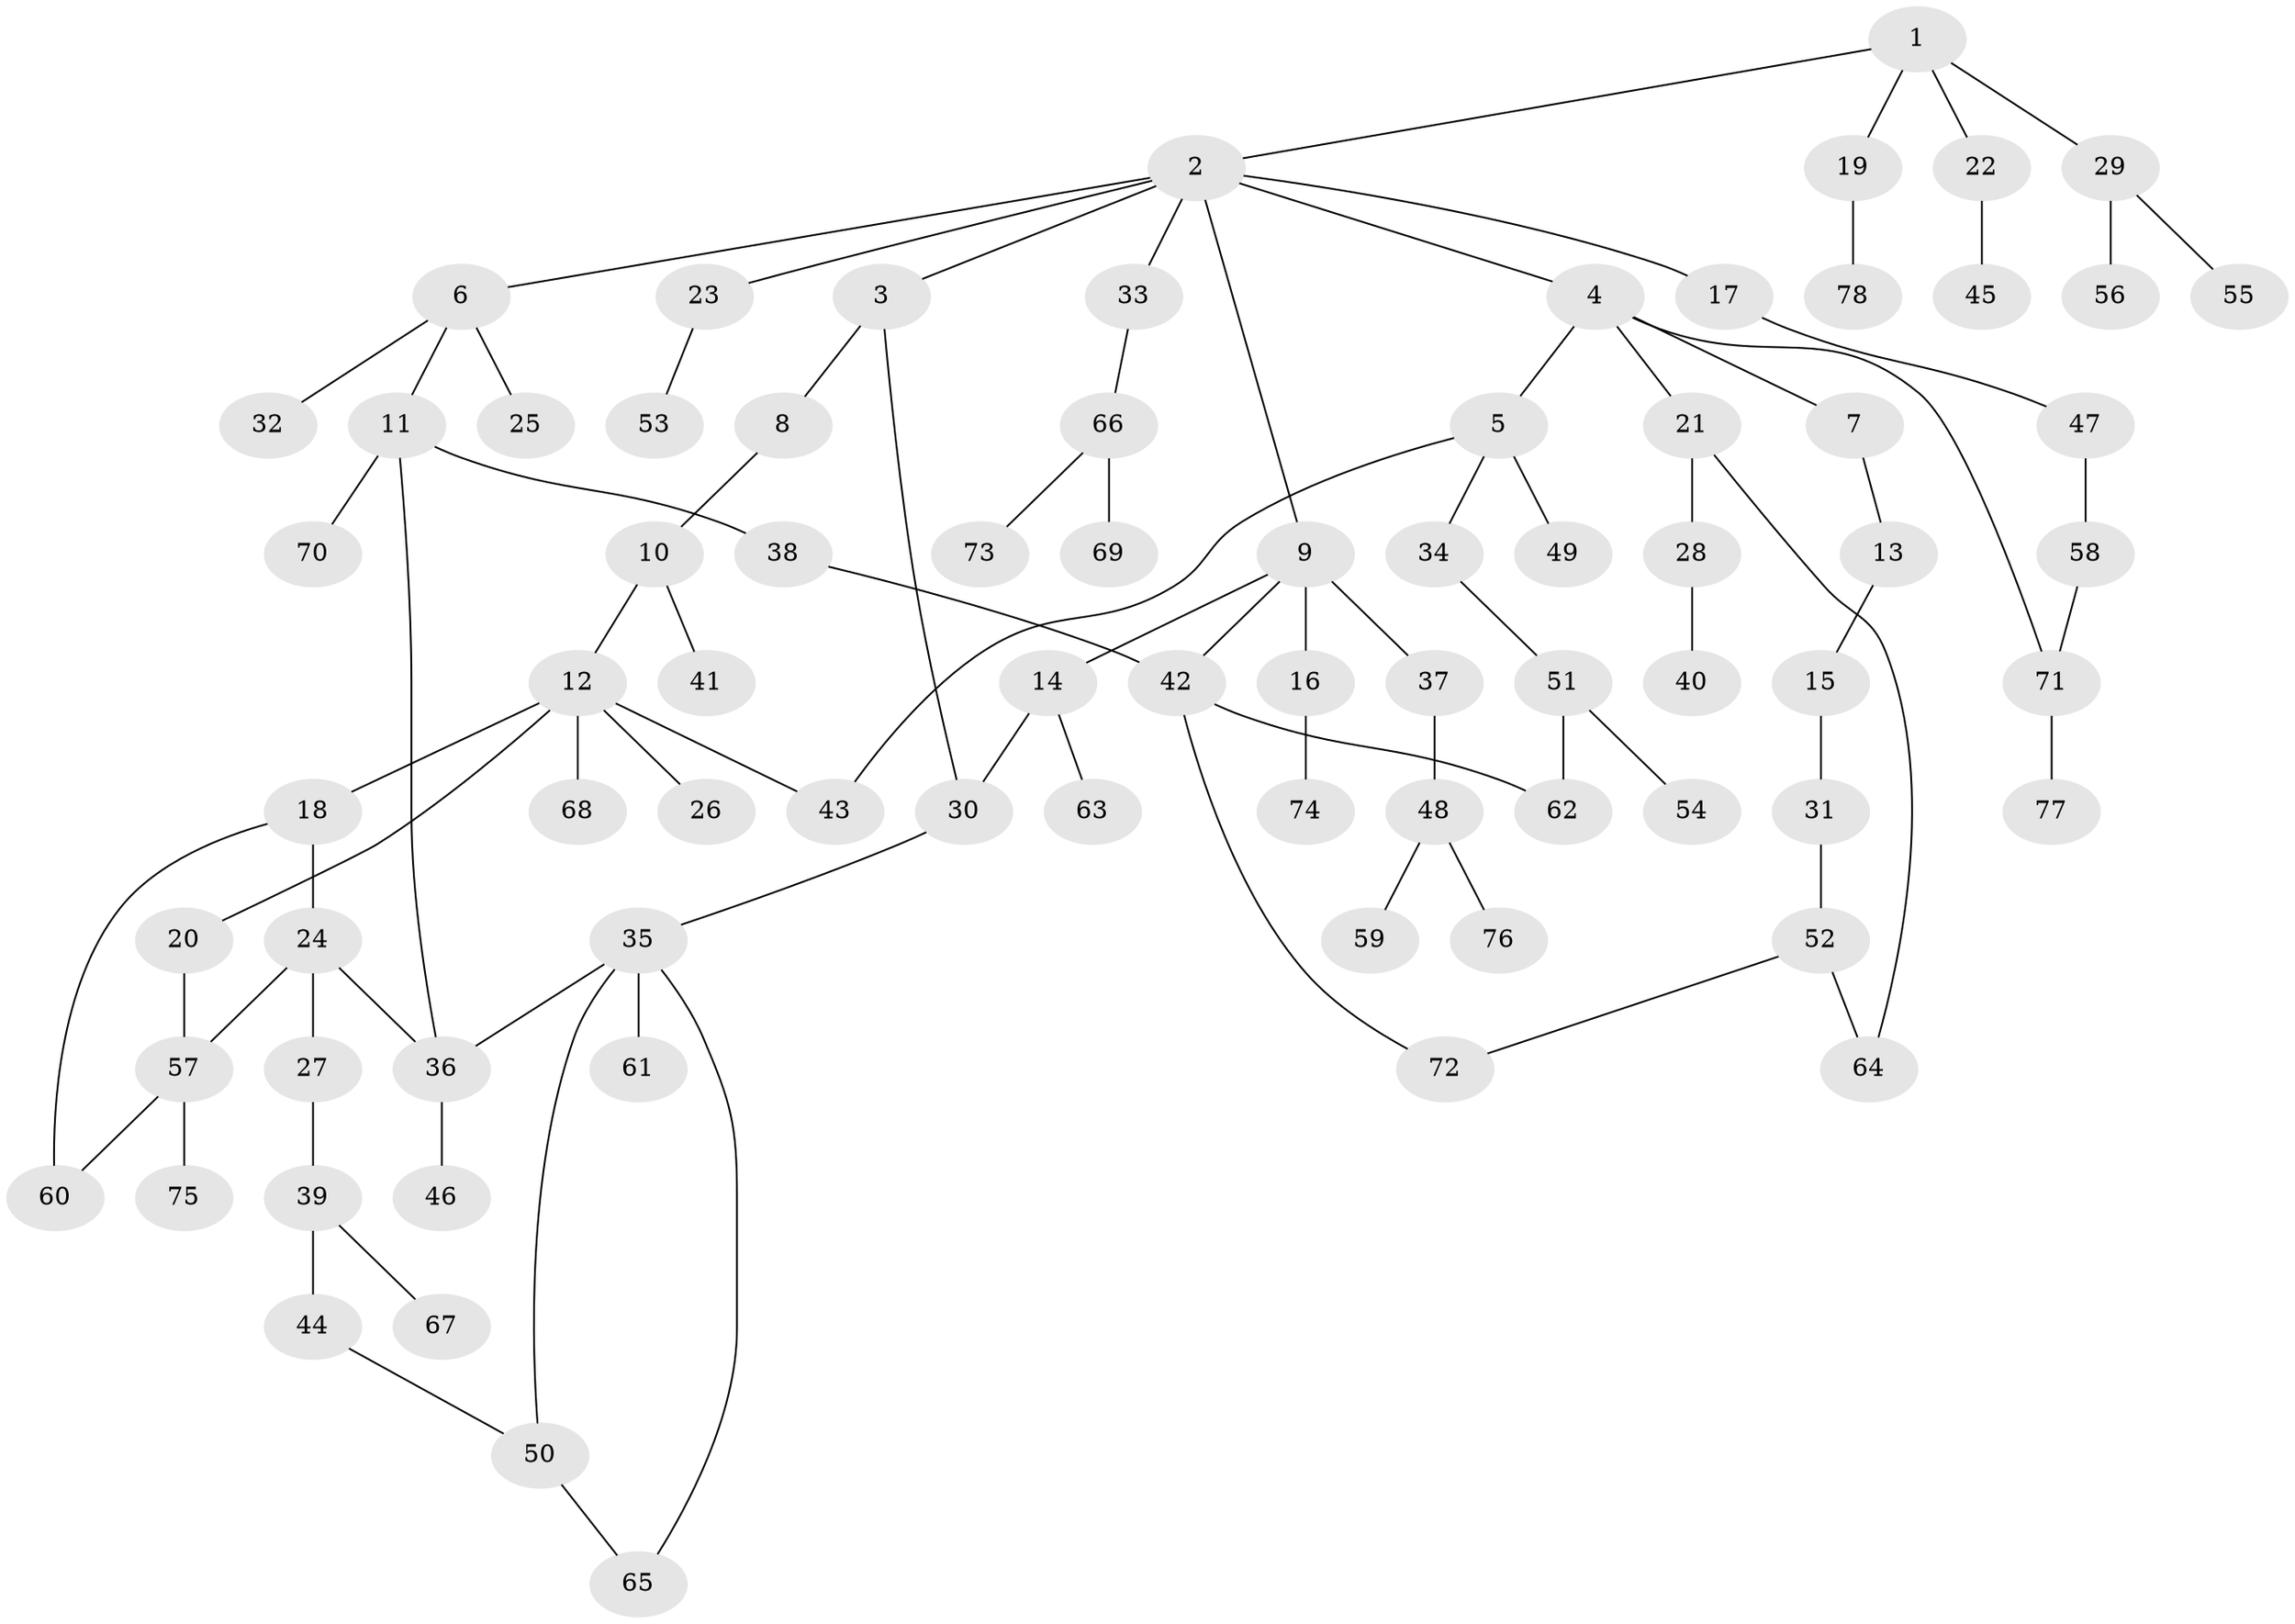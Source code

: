 // coarse degree distribution, {4: 0.0784313725490196, 9: 0.0196078431372549, 6: 0.0392156862745098, 3: 0.17647058823529413, 2: 0.29411764705882354, 7: 0.0196078431372549, 1: 0.35294117647058826, 5: 0.0196078431372549}
// Generated by graph-tools (version 1.1) at 2025/51/02/27/25 19:51:37]
// undirected, 78 vertices, 90 edges
graph export_dot {
graph [start="1"]
  node [color=gray90,style=filled];
  1;
  2;
  3;
  4;
  5;
  6;
  7;
  8;
  9;
  10;
  11;
  12;
  13;
  14;
  15;
  16;
  17;
  18;
  19;
  20;
  21;
  22;
  23;
  24;
  25;
  26;
  27;
  28;
  29;
  30;
  31;
  32;
  33;
  34;
  35;
  36;
  37;
  38;
  39;
  40;
  41;
  42;
  43;
  44;
  45;
  46;
  47;
  48;
  49;
  50;
  51;
  52;
  53;
  54;
  55;
  56;
  57;
  58;
  59;
  60;
  61;
  62;
  63;
  64;
  65;
  66;
  67;
  68;
  69;
  70;
  71;
  72;
  73;
  74;
  75;
  76;
  77;
  78;
  1 -- 2;
  1 -- 19;
  1 -- 22;
  1 -- 29;
  2 -- 3;
  2 -- 4;
  2 -- 6;
  2 -- 9;
  2 -- 17;
  2 -- 23;
  2 -- 33;
  3 -- 8;
  3 -- 30;
  4 -- 5;
  4 -- 7;
  4 -- 21;
  4 -- 71;
  5 -- 34;
  5 -- 43;
  5 -- 49;
  6 -- 11;
  6 -- 25;
  6 -- 32;
  7 -- 13;
  8 -- 10;
  9 -- 14;
  9 -- 16;
  9 -- 37;
  9 -- 42;
  10 -- 12;
  10 -- 41;
  11 -- 38;
  11 -- 70;
  11 -- 36;
  12 -- 18;
  12 -- 20;
  12 -- 26;
  12 -- 68;
  12 -- 43;
  13 -- 15;
  14 -- 63;
  14 -- 30;
  15 -- 31;
  16 -- 74;
  17 -- 47;
  18 -- 24;
  18 -- 60;
  19 -- 78;
  20 -- 57;
  21 -- 28;
  21 -- 64;
  22 -- 45;
  23 -- 53;
  24 -- 27;
  24 -- 36;
  24 -- 57;
  27 -- 39;
  28 -- 40;
  29 -- 55;
  29 -- 56;
  30 -- 35;
  31 -- 52;
  33 -- 66;
  34 -- 51;
  35 -- 61;
  35 -- 65;
  35 -- 36;
  35 -- 50;
  36 -- 46;
  37 -- 48;
  38 -- 42;
  39 -- 44;
  39 -- 67;
  42 -- 62;
  42 -- 72;
  44 -- 50;
  47 -- 58;
  48 -- 59;
  48 -- 76;
  50 -- 65;
  51 -- 54;
  51 -- 62;
  52 -- 64;
  52 -- 72;
  57 -- 75;
  57 -- 60;
  58 -- 71;
  66 -- 69;
  66 -- 73;
  71 -- 77;
}
